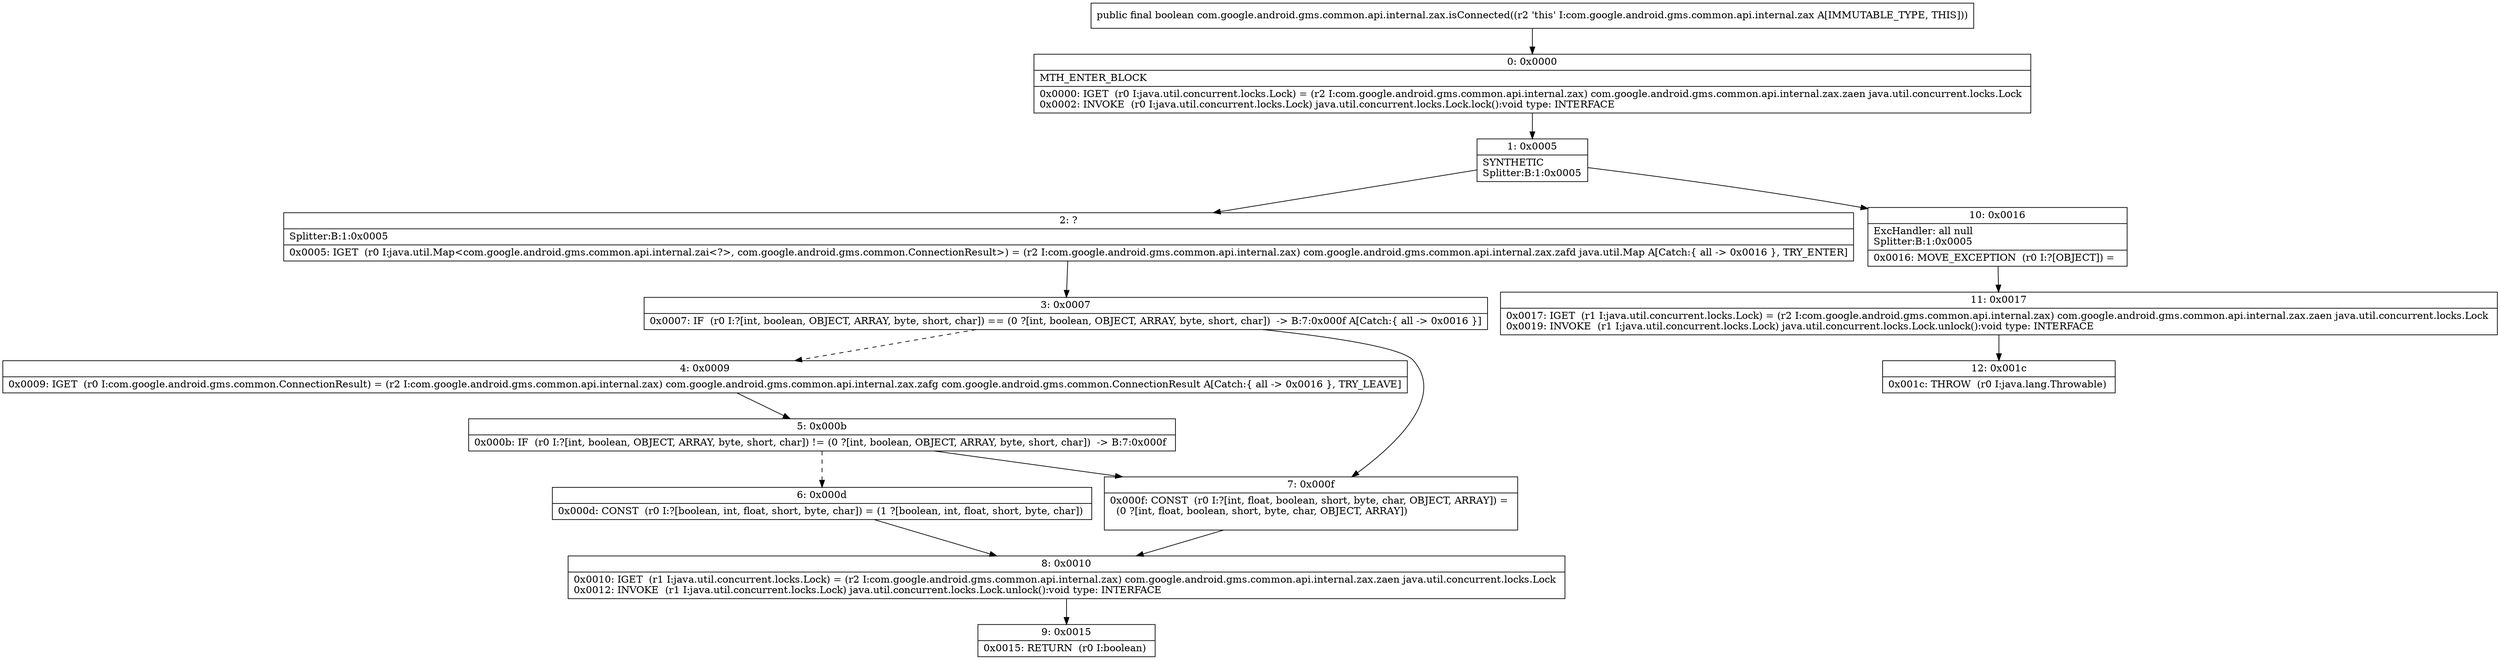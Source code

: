 digraph "CFG forcom.google.android.gms.common.api.internal.zax.isConnected()Z" {
Node_0 [shape=record,label="{0\:\ 0x0000|MTH_ENTER_BLOCK\l|0x0000: IGET  (r0 I:java.util.concurrent.locks.Lock) = (r2 I:com.google.android.gms.common.api.internal.zax) com.google.android.gms.common.api.internal.zax.zaen java.util.concurrent.locks.Lock \l0x0002: INVOKE  (r0 I:java.util.concurrent.locks.Lock) java.util.concurrent.locks.Lock.lock():void type: INTERFACE \l}"];
Node_1 [shape=record,label="{1\:\ 0x0005|SYNTHETIC\lSplitter:B:1:0x0005\l}"];
Node_2 [shape=record,label="{2\:\ ?|Splitter:B:1:0x0005\l|0x0005: IGET  (r0 I:java.util.Map\<com.google.android.gms.common.api.internal.zai\<?\>, com.google.android.gms.common.ConnectionResult\>) = (r2 I:com.google.android.gms.common.api.internal.zax) com.google.android.gms.common.api.internal.zax.zafd java.util.Map A[Catch:\{ all \-\> 0x0016 \}, TRY_ENTER]\l}"];
Node_3 [shape=record,label="{3\:\ 0x0007|0x0007: IF  (r0 I:?[int, boolean, OBJECT, ARRAY, byte, short, char]) == (0 ?[int, boolean, OBJECT, ARRAY, byte, short, char])  \-\> B:7:0x000f A[Catch:\{ all \-\> 0x0016 \}]\l}"];
Node_4 [shape=record,label="{4\:\ 0x0009|0x0009: IGET  (r0 I:com.google.android.gms.common.ConnectionResult) = (r2 I:com.google.android.gms.common.api.internal.zax) com.google.android.gms.common.api.internal.zax.zafg com.google.android.gms.common.ConnectionResult A[Catch:\{ all \-\> 0x0016 \}, TRY_LEAVE]\l}"];
Node_5 [shape=record,label="{5\:\ 0x000b|0x000b: IF  (r0 I:?[int, boolean, OBJECT, ARRAY, byte, short, char]) != (0 ?[int, boolean, OBJECT, ARRAY, byte, short, char])  \-\> B:7:0x000f \l}"];
Node_6 [shape=record,label="{6\:\ 0x000d|0x000d: CONST  (r0 I:?[boolean, int, float, short, byte, char]) = (1 ?[boolean, int, float, short, byte, char]) \l}"];
Node_7 [shape=record,label="{7\:\ 0x000f|0x000f: CONST  (r0 I:?[int, float, boolean, short, byte, char, OBJECT, ARRAY]) = \l  (0 ?[int, float, boolean, short, byte, char, OBJECT, ARRAY])\l \l}"];
Node_8 [shape=record,label="{8\:\ 0x0010|0x0010: IGET  (r1 I:java.util.concurrent.locks.Lock) = (r2 I:com.google.android.gms.common.api.internal.zax) com.google.android.gms.common.api.internal.zax.zaen java.util.concurrent.locks.Lock \l0x0012: INVOKE  (r1 I:java.util.concurrent.locks.Lock) java.util.concurrent.locks.Lock.unlock():void type: INTERFACE \l}"];
Node_9 [shape=record,label="{9\:\ 0x0015|0x0015: RETURN  (r0 I:boolean) \l}"];
Node_10 [shape=record,label="{10\:\ 0x0016|ExcHandler: all null\lSplitter:B:1:0x0005\l|0x0016: MOVE_EXCEPTION  (r0 I:?[OBJECT]) =  \l}"];
Node_11 [shape=record,label="{11\:\ 0x0017|0x0017: IGET  (r1 I:java.util.concurrent.locks.Lock) = (r2 I:com.google.android.gms.common.api.internal.zax) com.google.android.gms.common.api.internal.zax.zaen java.util.concurrent.locks.Lock \l0x0019: INVOKE  (r1 I:java.util.concurrent.locks.Lock) java.util.concurrent.locks.Lock.unlock():void type: INTERFACE \l}"];
Node_12 [shape=record,label="{12\:\ 0x001c|0x001c: THROW  (r0 I:java.lang.Throwable) \l}"];
MethodNode[shape=record,label="{public final boolean com.google.android.gms.common.api.internal.zax.isConnected((r2 'this' I:com.google.android.gms.common.api.internal.zax A[IMMUTABLE_TYPE, THIS])) }"];
MethodNode -> Node_0;
Node_0 -> Node_1;
Node_1 -> Node_2;
Node_1 -> Node_10;
Node_2 -> Node_3;
Node_3 -> Node_4[style=dashed];
Node_3 -> Node_7;
Node_4 -> Node_5;
Node_5 -> Node_6[style=dashed];
Node_5 -> Node_7;
Node_6 -> Node_8;
Node_7 -> Node_8;
Node_8 -> Node_9;
Node_10 -> Node_11;
Node_11 -> Node_12;
}

